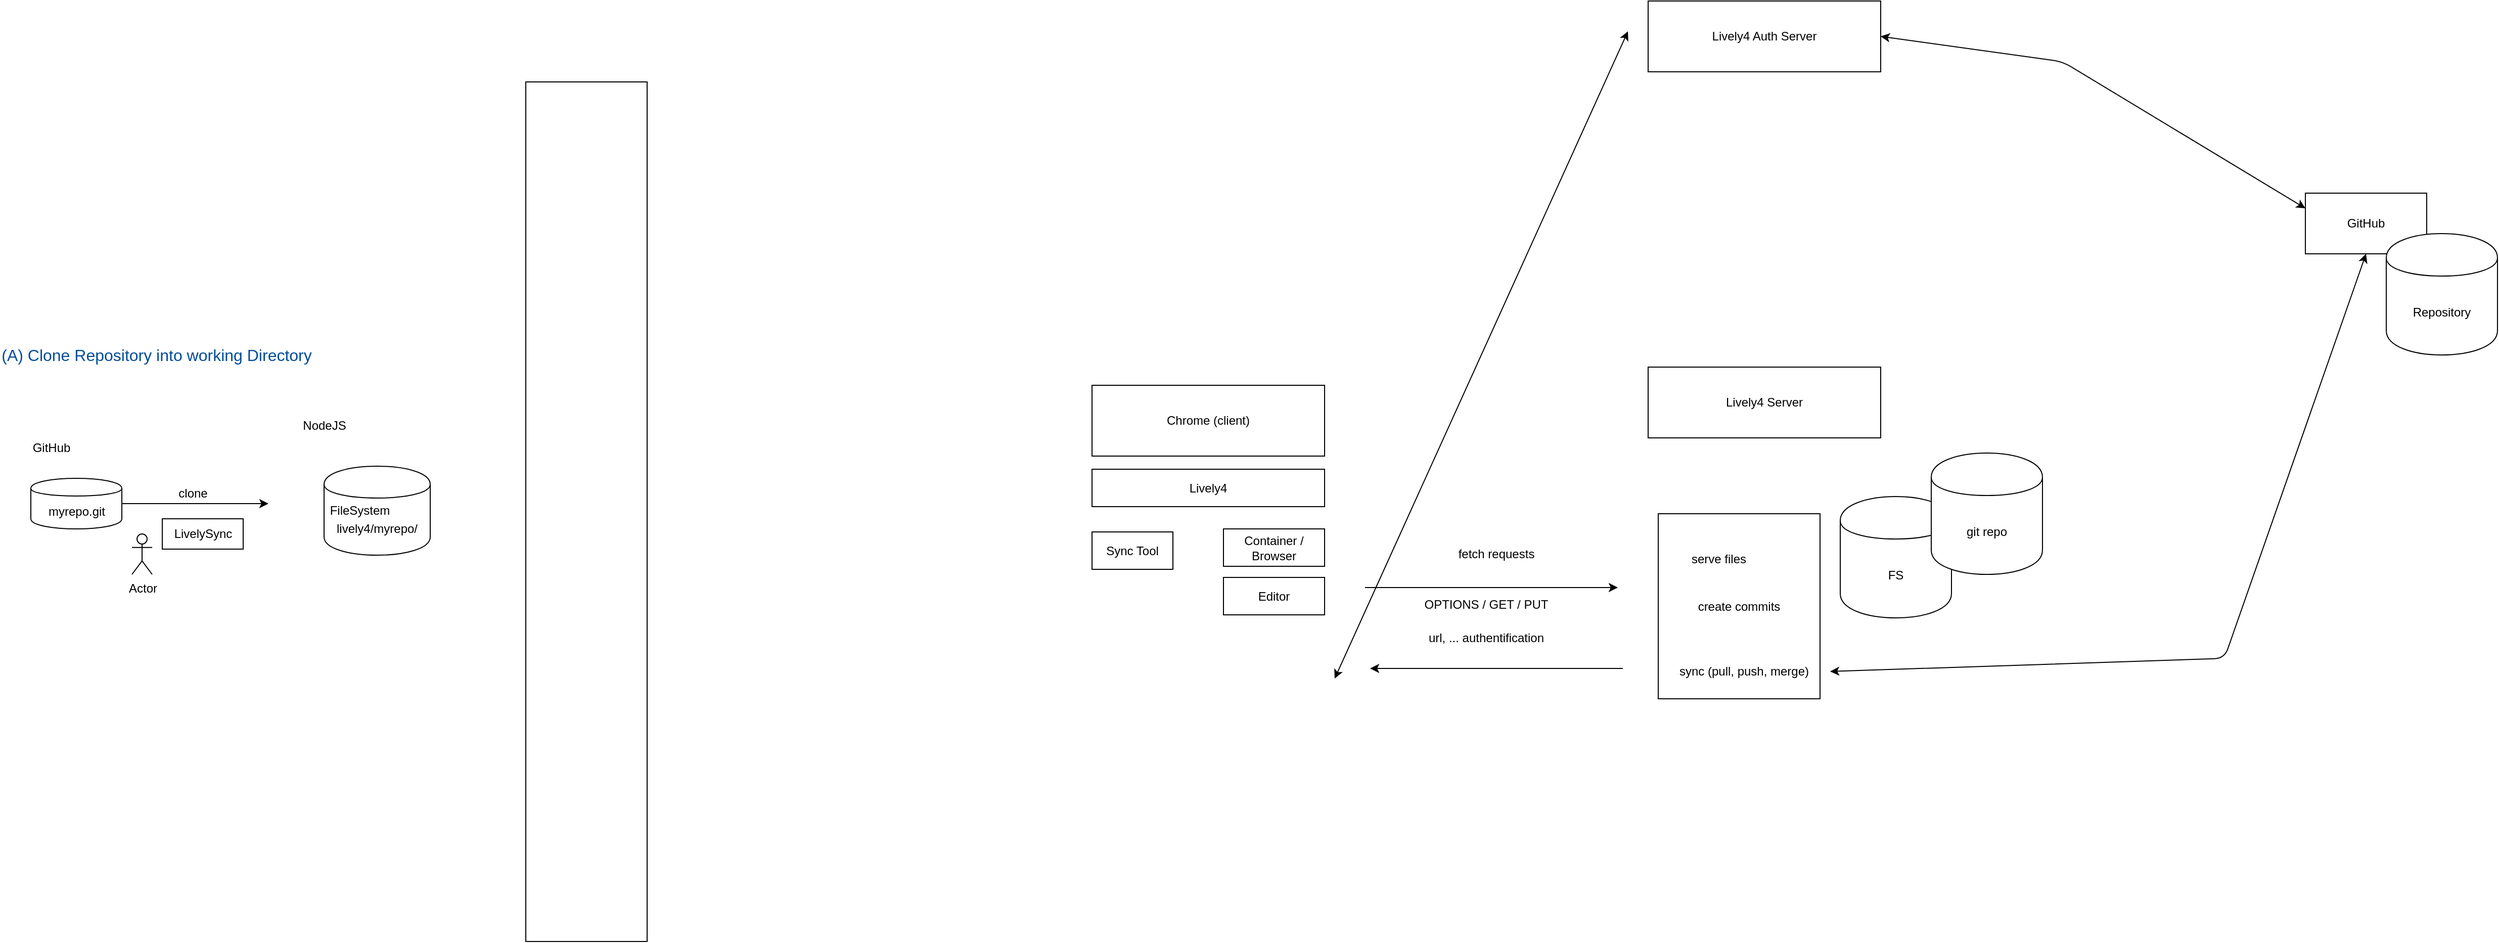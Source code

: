<mxfile version="13.3.0" type="github">
  <diagram name="Page-1" id="97a40813-6b03-0c74-37c1-0168de264b11">
    <mxGraphModel dx="3466" dy="1492" grid="1" gridSize="10" guides="1" tooltips="1" connect="1" arrows="1" fold="1" page="1" pageScale="1" pageWidth="1000" pageHeight="300" background="#ffffff" math="0" shadow="0">
      <root>
        <mxCell id="0" />
        <mxCell id="1" parent="0" />
        <mxCell id="RspvgsMFYVnu4atirAyJ-1" value="GitHub" style="text;html=1;strokeColor=none;fillColor=none;align=center;verticalAlign=middle;whiteSpace=wrap;rounded=0;" parent="1" vertex="1">
          <mxGeometry x="-1029.5" y="42" width="40" height="20" as="geometry" />
        </mxCell>
        <mxCell id="RspvgsMFYVnu4atirAyJ-2" value="myrepo.git" style="shape=cylinder;whiteSpace=wrap;html=1;boundedLbl=1;backgroundOutline=1;" parent="1" vertex="1">
          <mxGeometry x="-1029.5" y="82" width="90" height="50" as="geometry" />
        </mxCell>
        <mxCell id="RspvgsMFYVnu4atirAyJ-3" value="NodeJS" style="text;html=1;strokeColor=none;fillColor=none;align=center;verticalAlign=middle;whiteSpace=wrap;rounded=0;" parent="1" vertex="1">
          <mxGeometry x="-759.5" y="20" width="40" height="20" as="geometry" />
        </mxCell>
        <mxCell id="RspvgsMFYVnu4atirAyJ-4" value="" style="shape=cylinder;whiteSpace=wrap;html=1;boundedLbl=1;backgroundOutline=1;" parent="1" vertex="1">
          <mxGeometry x="-739.5" y="70" width="105" height="88" as="geometry" />
        </mxCell>
        <mxCell id="RspvgsMFYVnu4atirAyJ-8" value="" style="endArrow=classic;html=1;entryX=0;entryY=0.5;entryDx=0;entryDy=0;exitX=1;exitY=0.5;exitDx=0;exitDy=0;" parent="1" source="RspvgsMFYVnu4atirAyJ-2" edge="1">
          <mxGeometry width="50" height="50" relative="1" as="geometry">
            <mxPoint x="-1029.5" y="202" as="sourcePoint" />
            <mxPoint x="-794.5" y="107" as="targetPoint" />
          </mxGeometry>
        </mxCell>
        <mxCell id="RspvgsMFYVnu4atirAyJ-9" value="clone" style="text;html=1;strokeColor=none;fillColor=none;align=center;verticalAlign=middle;whiteSpace=wrap;rounded=0;" parent="1" vertex="1">
          <mxGeometry x="-889.5" y="87" width="40" height="20" as="geometry" />
        </mxCell>
        <mxCell id="RspvgsMFYVnu4atirAyJ-10" value="Actor" style="shape=umlActor;verticalLabelPosition=bottom;labelBackgroundColor=#ffffff;verticalAlign=top;html=1;outlineConnect=0;" parent="1" vertex="1">
          <mxGeometry x="-929.5" y="137" width="20" height="40" as="geometry" />
        </mxCell>
        <mxCell id="RspvgsMFYVnu4atirAyJ-11" value="LivelySync" style="rounded=0;whiteSpace=wrap;html=1;" parent="1" vertex="1">
          <mxGeometry x="-899.5" y="122" width="80" height="30" as="geometry" />
        </mxCell>
        <mxCell id="RspvgsMFYVnu4atirAyJ-13" value="(A) Clone Repository into working Directory" style="text;html=1;strokeColor=none;fillColor=none;align=center;verticalAlign=middle;whiteSpace=wrap;rounded=0;direction=south;fontSize=16;fontColor=#004C99;" parent="1" vertex="1">
          <mxGeometry x="-1060" y="-60" width="310" height="40" as="geometry" />
        </mxCell>
        <mxCell id="RspvgsMFYVnu4atirAyJ-18" value="lively4/myrepo/" style="text;html=1;strokeColor=none;fillColor=none;align=center;verticalAlign=middle;whiteSpace=wrap;rounded=0;" parent="1" vertex="1">
          <mxGeometry x="-742" y="122" width="110" height="20" as="geometry" />
        </mxCell>
        <mxCell id="RspvgsMFYVnu4atirAyJ-19" value="FileSystem" style="text;html=1;strokeColor=none;fillColor=none;align=center;verticalAlign=middle;whiteSpace=wrap;rounded=0;" parent="1" vertex="1">
          <mxGeometry x="-749.5" y="104" width="90" height="20" as="geometry" />
        </mxCell>
        <mxCell id="wsxFhhJqC8uP3kLpo3IL-1" value="Lively4" style="rounded=0;whiteSpace=wrap;html=1;" vertex="1" parent="1">
          <mxGeometry x="20" y="73" width="230" height="37" as="geometry" />
        </mxCell>
        <mxCell id="wsxFhhJqC8uP3kLpo3IL-4" value="Chrome (client)" style="rounded=0;whiteSpace=wrap;html=1;" vertex="1" parent="1">
          <mxGeometry x="20" y="-10" width="230" height="70" as="geometry" />
        </mxCell>
        <mxCell id="wsxFhhJqC8uP3kLpo3IL-6" value="" style="rounded=0;whiteSpace=wrap;html=1;" vertex="1" parent="1">
          <mxGeometry x="-540" y="-310" width="120" height="850" as="geometry" />
        </mxCell>
        <mxCell id="wsxFhhJqC8uP3kLpo3IL-7" value="Container / Browser" style="rounded=0;whiteSpace=wrap;html=1;" vertex="1" parent="1">
          <mxGeometry x="150" y="132" width="100" height="37" as="geometry" />
        </mxCell>
        <mxCell id="wsxFhhJqC8uP3kLpo3IL-8" value="Editor" style="rounded=0;whiteSpace=wrap;html=1;" vertex="1" parent="1">
          <mxGeometry x="150" y="180" width="100" height="37" as="geometry" />
        </mxCell>
        <mxCell id="wsxFhhJqC8uP3kLpo3IL-9" value="Lively4 Server" style="rounded=0;whiteSpace=wrap;html=1;" vertex="1" parent="1">
          <mxGeometry x="570" y="-28" width="230" height="70" as="geometry" />
        </mxCell>
        <mxCell id="wsxFhhJqC8uP3kLpo3IL-10" value="" style="endArrow=classic;html=1;" edge="1" parent="1">
          <mxGeometry width="50" height="50" relative="1" as="geometry">
            <mxPoint x="290" y="190" as="sourcePoint" />
            <mxPoint x="540" y="190" as="targetPoint" />
          </mxGeometry>
        </mxCell>
        <mxCell id="wsxFhhJqC8uP3kLpo3IL-11" value="" style="endArrow=classic;html=1;" edge="1" parent="1">
          <mxGeometry width="50" height="50" relative="1" as="geometry">
            <mxPoint x="545" y="270" as="sourcePoint" />
            <mxPoint x="295" y="270" as="targetPoint" />
          </mxGeometry>
        </mxCell>
        <mxCell id="wsxFhhJqC8uP3kLpo3IL-12" value="fetch requests" style="text;html=1;strokeColor=none;fillColor=none;align=center;verticalAlign=middle;whiteSpace=wrap;rounded=0;" vertex="1" parent="1">
          <mxGeometry x="360" y="147" width="120" height="20" as="geometry" />
        </mxCell>
        <mxCell id="wsxFhhJqC8uP3kLpo3IL-13" value="OPTIONS / GET / PUT" style="text;html=1;strokeColor=none;fillColor=none;align=center;verticalAlign=middle;whiteSpace=wrap;rounded=0;" vertex="1" parent="1">
          <mxGeometry x="330" y="197" width="160" height="20" as="geometry" />
        </mxCell>
        <mxCell id="wsxFhhJqC8uP3kLpo3IL-14" value="url, ... authentification" style="text;html=1;strokeColor=none;fillColor=none;align=center;verticalAlign=middle;whiteSpace=wrap;rounded=0;" vertex="1" parent="1">
          <mxGeometry x="350" y="230" width="120" height="20" as="geometry" />
        </mxCell>
        <mxCell id="wsxFhhJqC8uP3kLpo3IL-15" value="FS" style="shape=cylinder;whiteSpace=wrap;html=1;boundedLbl=1;backgroundOutline=1;" vertex="1" parent="1">
          <mxGeometry x="760" y="100" width="110" height="120" as="geometry" />
        </mxCell>
        <mxCell id="wsxFhhJqC8uP3kLpo3IL-16" value="git repo" style="shape=cylinder;whiteSpace=wrap;html=1;boundedLbl=1;backgroundOutline=1;" vertex="1" parent="1">
          <mxGeometry x="850" y="57" width="110" height="120" as="geometry" />
        </mxCell>
        <mxCell id="wsxFhhJqC8uP3kLpo3IL-17" value="" style="rounded=0;whiteSpace=wrap;html=1;" vertex="1" parent="1">
          <mxGeometry x="580" y="117" width="160" height="183" as="geometry" />
        </mxCell>
        <mxCell id="wsxFhhJqC8uP3kLpo3IL-18" value="serve files" style="text;html=1;strokeColor=none;fillColor=none;align=center;verticalAlign=middle;whiteSpace=wrap;rounded=0;" vertex="1" parent="1">
          <mxGeometry x="580" y="152" width="120" height="20" as="geometry" />
        </mxCell>
        <mxCell id="wsxFhhJqC8uP3kLpo3IL-19" value="sync (pull, push, merge)" style="text;html=1;strokeColor=none;fillColor=none;align=center;verticalAlign=middle;whiteSpace=wrap;rounded=0;" vertex="1" parent="1">
          <mxGeometry x="580" y="263" width="170" height="20" as="geometry" />
        </mxCell>
        <mxCell id="wsxFhhJqC8uP3kLpo3IL-21" value="Lively4 Auth Server" style="rounded=0;whiteSpace=wrap;html=1;" vertex="1" parent="1">
          <mxGeometry x="570" y="-390" width="230" height="70" as="geometry" />
        </mxCell>
        <mxCell id="wsxFhhJqC8uP3kLpo3IL-26" value="" style="endArrow=classic;startArrow=classic;html=1;" edge="1" parent="1">
          <mxGeometry width="50" height="50" relative="1" as="geometry">
            <mxPoint x="260" y="280" as="sourcePoint" />
            <mxPoint x="550" y="-360" as="targetPoint" />
          </mxGeometry>
        </mxCell>
        <mxCell id="wsxFhhJqC8uP3kLpo3IL-27" value="Sync Tool" style="rounded=0;whiteSpace=wrap;html=1;" vertex="1" parent="1">
          <mxGeometry x="20" y="135" width="80" height="37" as="geometry" />
        </mxCell>
        <mxCell id="wsxFhhJqC8uP3kLpo3IL-28" value="create commits" style="text;html=1;strokeColor=none;fillColor=none;align=center;verticalAlign=middle;whiteSpace=wrap;rounded=0;" vertex="1" parent="1">
          <mxGeometry x="600" y="198.5" width="120" height="20" as="geometry" />
        </mxCell>
        <mxCell id="wsxFhhJqC8uP3kLpo3IL-29" value="GitHub" style="rounded=0;whiteSpace=wrap;html=1;" vertex="1" parent="1">
          <mxGeometry x="1220" y="-200" width="120" height="60" as="geometry" />
        </mxCell>
        <mxCell id="wsxFhhJqC8uP3kLpo3IL-30" value="Repository" style="shape=cylinder;whiteSpace=wrap;html=1;boundedLbl=1;backgroundOutline=1;" vertex="1" parent="1">
          <mxGeometry x="1300" y="-160" width="110" height="120" as="geometry" />
        </mxCell>
        <mxCell id="wsxFhhJqC8uP3kLpo3IL-31" value="" style="endArrow=classic;startArrow=classic;html=1;exitX=1;exitY=0.5;exitDx=0;exitDy=0;entryX=0.5;entryY=1;entryDx=0;entryDy=0;" edge="1" parent="1" source="wsxFhhJqC8uP3kLpo3IL-19" target="wsxFhhJqC8uP3kLpo3IL-29">
          <mxGeometry width="50" height="50" relative="1" as="geometry">
            <mxPoint x="1020" y="220" as="sourcePoint" />
            <mxPoint x="1070" y="170" as="targetPoint" />
            <Array as="points">
              <mxPoint x="1140" y="260" />
            </Array>
          </mxGeometry>
        </mxCell>
        <mxCell id="wsxFhhJqC8uP3kLpo3IL-32" value="" style="endArrow=classic;startArrow=classic;html=1;exitX=1;exitY=0.5;exitDx=0;exitDy=0;entryX=0;entryY=0.25;entryDx=0;entryDy=0;" edge="1" parent="1" source="wsxFhhJqC8uP3kLpo3IL-21" target="wsxFhhJqC8uP3kLpo3IL-29">
          <mxGeometry width="50" height="50" relative="1" as="geometry">
            <mxPoint x="760" y="283" as="sourcePoint" />
            <mxPoint x="1290" y="-130" as="targetPoint" />
            <Array as="points">
              <mxPoint x="980" y="-330" />
            </Array>
          </mxGeometry>
        </mxCell>
      </root>
    </mxGraphModel>
  </diagram>
</mxfile>
